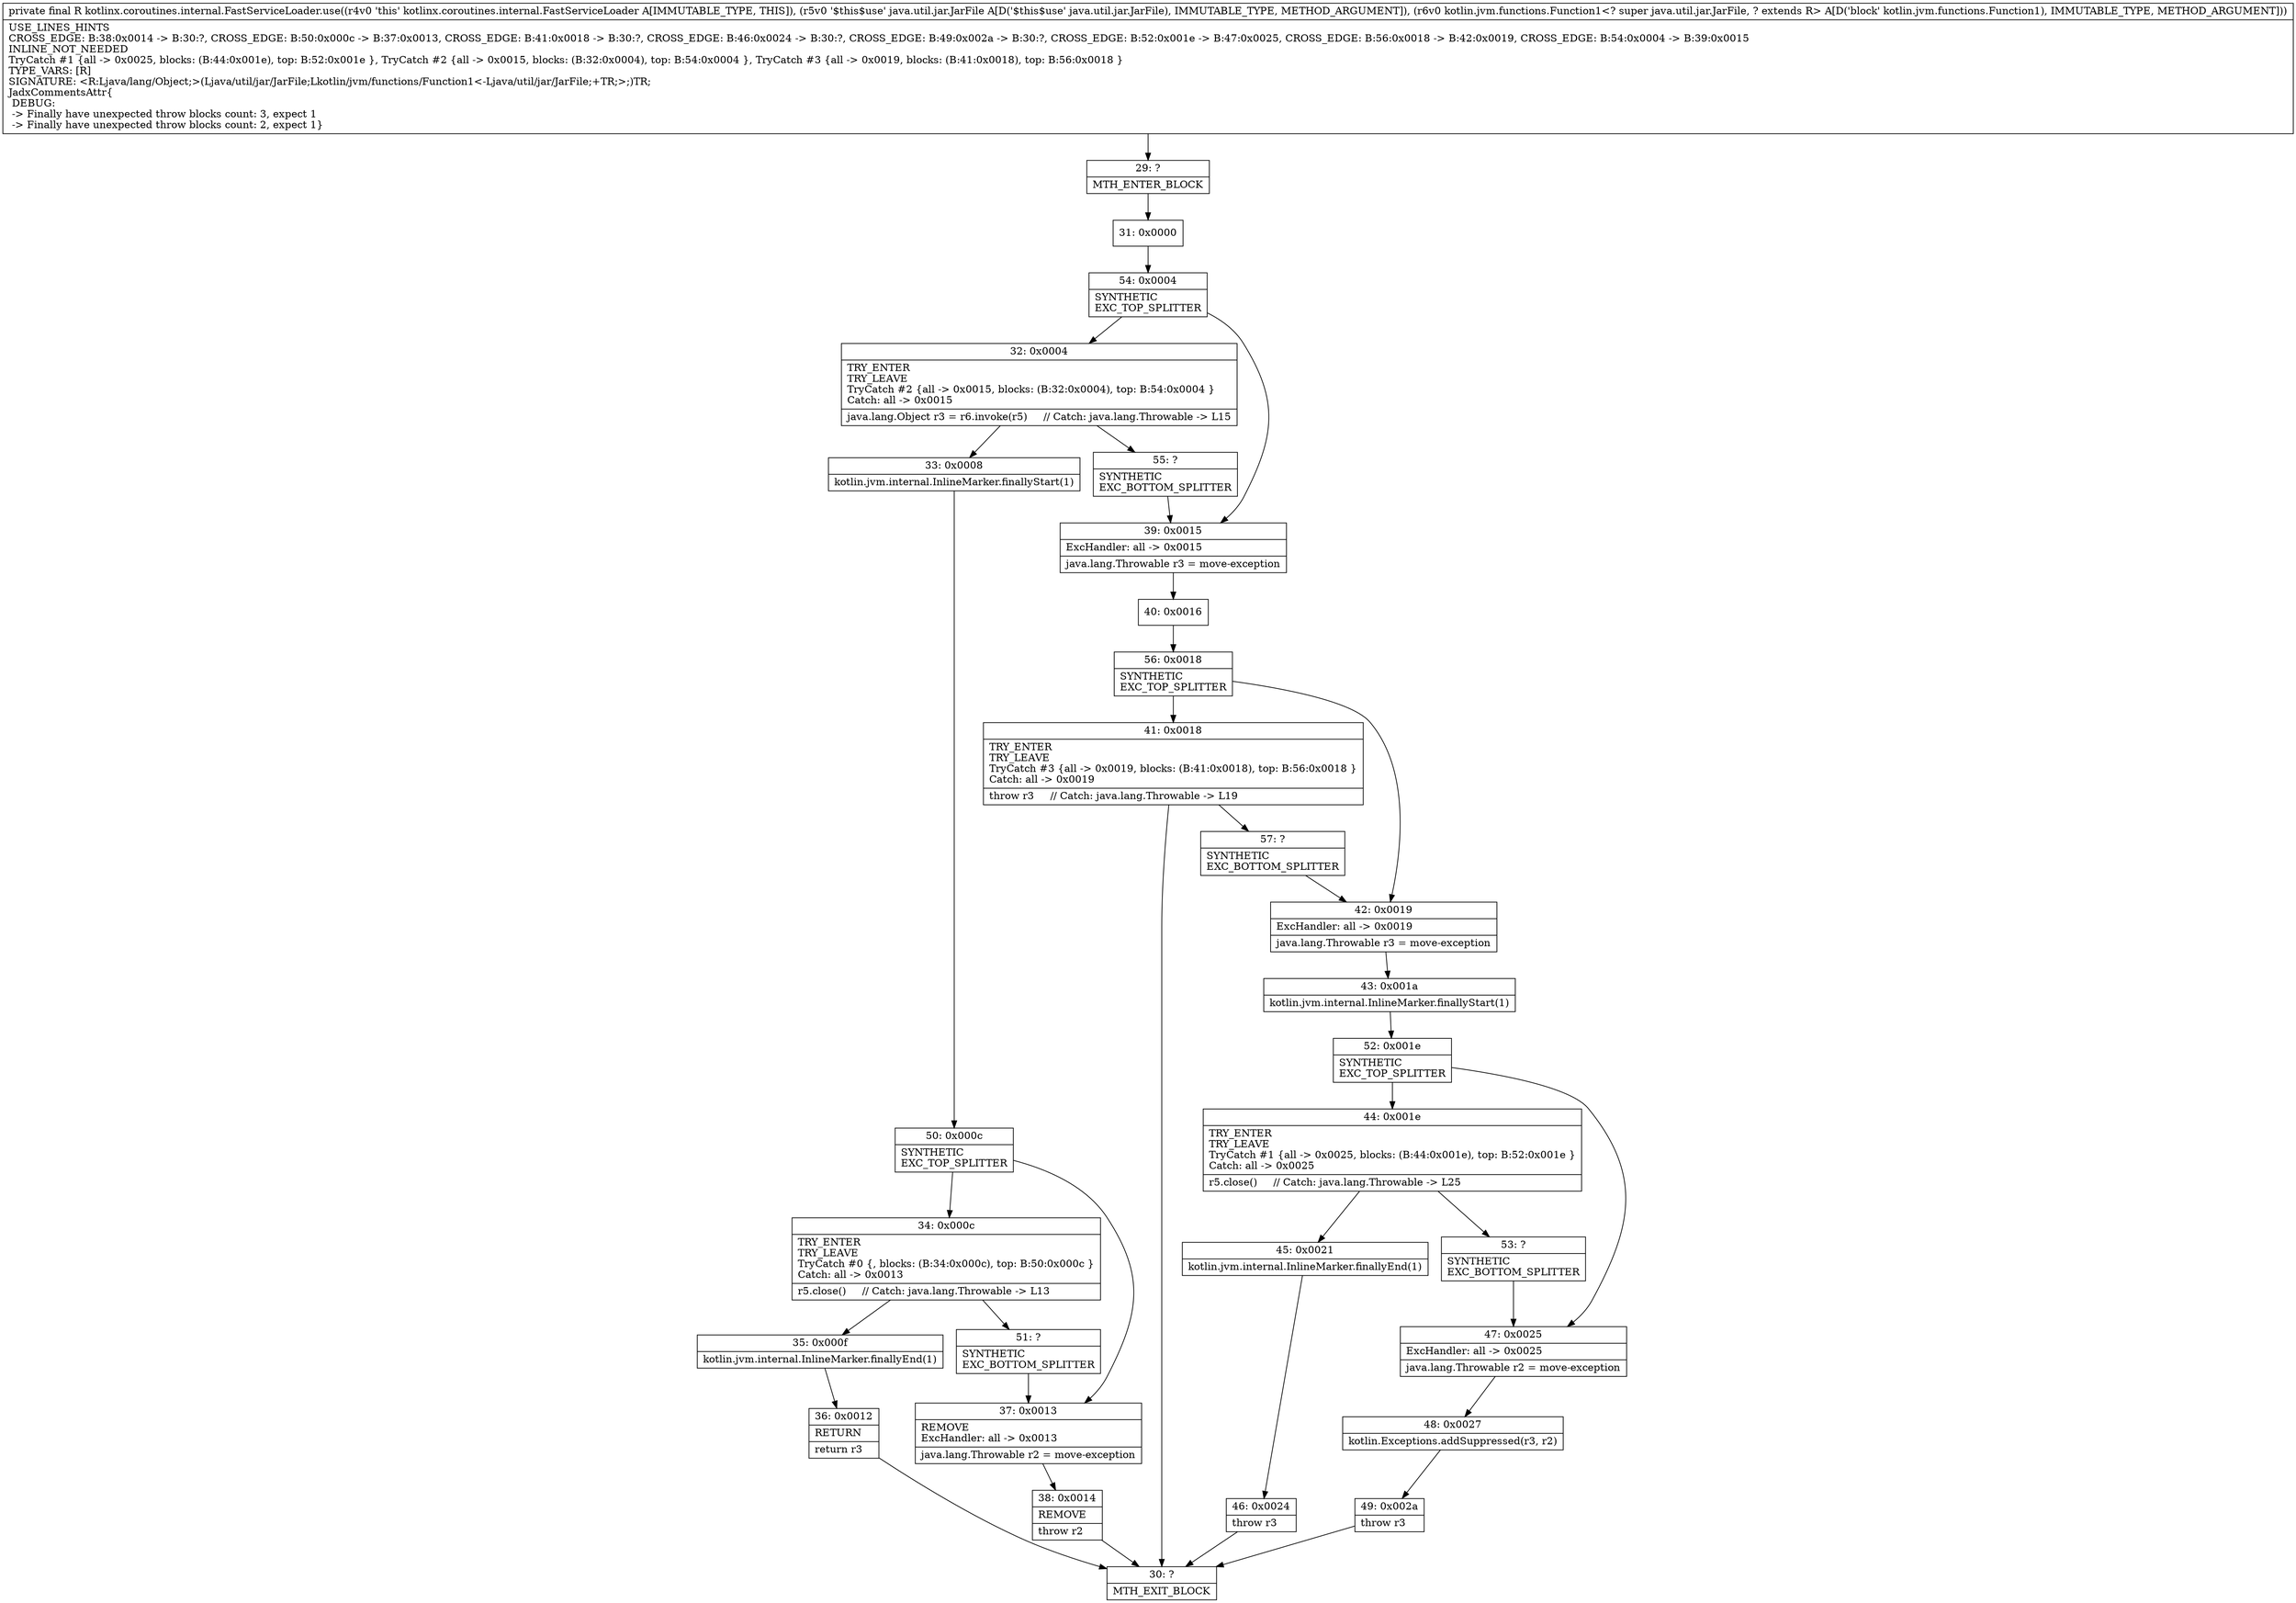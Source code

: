 digraph "CFG forkotlinx.coroutines.internal.FastServiceLoader.use(Ljava\/util\/jar\/JarFile;Lkotlin\/jvm\/functions\/Function1;)Ljava\/lang\/Object;" {
Node_29 [shape=record,label="{29\:\ ?|MTH_ENTER_BLOCK\l}"];
Node_31 [shape=record,label="{31\:\ 0x0000}"];
Node_54 [shape=record,label="{54\:\ 0x0004|SYNTHETIC\lEXC_TOP_SPLITTER\l}"];
Node_32 [shape=record,label="{32\:\ 0x0004|TRY_ENTER\lTRY_LEAVE\lTryCatch #2 \{all \-\> 0x0015, blocks: (B:32:0x0004), top: B:54:0x0004 \}\lCatch: all \-\> 0x0015\l|java.lang.Object r3 = r6.invoke(r5)     \/\/ Catch: java.lang.Throwable \-\> L15\l}"];
Node_33 [shape=record,label="{33\:\ 0x0008|kotlin.jvm.internal.InlineMarker.finallyStart(1)\l}"];
Node_50 [shape=record,label="{50\:\ 0x000c|SYNTHETIC\lEXC_TOP_SPLITTER\l}"];
Node_34 [shape=record,label="{34\:\ 0x000c|TRY_ENTER\lTRY_LEAVE\lTryCatch #0 \{, blocks: (B:34:0x000c), top: B:50:0x000c \}\lCatch: all \-\> 0x0013\l|r5.close()     \/\/ Catch: java.lang.Throwable \-\> L13\l}"];
Node_35 [shape=record,label="{35\:\ 0x000f|kotlin.jvm.internal.InlineMarker.finallyEnd(1)\l}"];
Node_36 [shape=record,label="{36\:\ 0x0012|RETURN\l|return r3\l}"];
Node_30 [shape=record,label="{30\:\ ?|MTH_EXIT_BLOCK\l}"];
Node_51 [shape=record,label="{51\:\ ?|SYNTHETIC\lEXC_BOTTOM_SPLITTER\l}"];
Node_37 [shape=record,label="{37\:\ 0x0013|REMOVE\lExcHandler: all \-\> 0x0013\l|java.lang.Throwable r2 = move\-exception\l}"];
Node_38 [shape=record,label="{38\:\ 0x0014|REMOVE\l|throw r2\l}"];
Node_55 [shape=record,label="{55\:\ ?|SYNTHETIC\lEXC_BOTTOM_SPLITTER\l}"];
Node_39 [shape=record,label="{39\:\ 0x0015|ExcHandler: all \-\> 0x0015\l|java.lang.Throwable r3 = move\-exception\l}"];
Node_40 [shape=record,label="{40\:\ 0x0016}"];
Node_56 [shape=record,label="{56\:\ 0x0018|SYNTHETIC\lEXC_TOP_SPLITTER\l}"];
Node_41 [shape=record,label="{41\:\ 0x0018|TRY_ENTER\lTRY_LEAVE\lTryCatch #3 \{all \-\> 0x0019, blocks: (B:41:0x0018), top: B:56:0x0018 \}\lCatch: all \-\> 0x0019\l|throw r3     \/\/ Catch: java.lang.Throwable \-\> L19\l}"];
Node_57 [shape=record,label="{57\:\ ?|SYNTHETIC\lEXC_BOTTOM_SPLITTER\l}"];
Node_42 [shape=record,label="{42\:\ 0x0019|ExcHandler: all \-\> 0x0019\l|java.lang.Throwable r3 = move\-exception\l}"];
Node_43 [shape=record,label="{43\:\ 0x001a|kotlin.jvm.internal.InlineMarker.finallyStart(1)\l}"];
Node_52 [shape=record,label="{52\:\ 0x001e|SYNTHETIC\lEXC_TOP_SPLITTER\l}"];
Node_44 [shape=record,label="{44\:\ 0x001e|TRY_ENTER\lTRY_LEAVE\lTryCatch #1 \{all \-\> 0x0025, blocks: (B:44:0x001e), top: B:52:0x001e \}\lCatch: all \-\> 0x0025\l|r5.close()     \/\/ Catch: java.lang.Throwable \-\> L25\l}"];
Node_45 [shape=record,label="{45\:\ 0x0021|kotlin.jvm.internal.InlineMarker.finallyEnd(1)\l}"];
Node_46 [shape=record,label="{46\:\ 0x0024|throw r3\l}"];
Node_53 [shape=record,label="{53\:\ ?|SYNTHETIC\lEXC_BOTTOM_SPLITTER\l}"];
Node_47 [shape=record,label="{47\:\ 0x0025|ExcHandler: all \-\> 0x0025\l|java.lang.Throwable r2 = move\-exception\l}"];
Node_48 [shape=record,label="{48\:\ 0x0027|kotlin.Exceptions.addSuppressed(r3, r2)\l}"];
Node_49 [shape=record,label="{49\:\ 0x002a|throw r3\l}"];
MethodNode[shape=record,label="{private final R kotlinx.coroutines.internal.FastServiceLoader.use((r4v0 'this' kotlinx.coroutines.internal.FastServiceLoader A[IMMUTABLE_TYPE, THIS]), (r5v0 '$this$use' java.util.jar.JarFile A[D('$this$use' java.util.jar.JarFile), IMMUTABLE_TYPE, METHOD_ARGUMENT]), (r6v0 kotlin.jvm.functions.Function1\<? super java.util.jar.JarFile, ? extends R\> A[D('block' kotlin.jvm.functions.Function1), IMMUTABLE_TYPE, METHOD_ARGUMENT]))  | USE_LINES_HINTS\lCROSS_EDGE: B:38:0x0014 \-\> B:30:?, CROSS_EDGE: B:50:0x000c \-\> B:37:0x0013, CROSS_EDGE: B:41:0x0018 \-\> B:30:?, CROSS_EDGE: B:46:0x0024 \-\> B:30:?, CROSS_EDGE: B:49:0x002a \-\> B:30:?, CROSS_EDGE: B:52:0x001e \-\> B:47:0x0025, CROSS_EDGE: B:56:0x0018 \-\> B:42:0x0019, CROSS_EDGE: B:54:0x0004 \-\> B:39:0x0015\lINLINE_NOT_NEEDED\lTryCatch #1 \{all \-\> 0x0025, blocks: (B:44:0x001e), top: B:52:0x001e \}, TryCatch #2 \{all \-\> 0x0015, blocks: (B:32:0x0004), top: B:54:0x0004 \}, TryCatch #3 \{all \-\> 0x0019, blocks: (B:41:0x0018), top: B:56:0x0018 \}\lTYPE_VARS: [R]\lSIGNATURE: \<R:Ljava\/lang\/Object;\>(Ljava\/util\/jar\/JarFile;Lkotlin\/jvm\/functions\/Function1\<\-Ljava\/util\/jar\/JarFile;+TR;\>;)TR;\lJadxCommentsAttr\{\l DEBUG: \l \-\> Finally have unexpected throw blocks count: 3, expect 1\l \-\> Finally have unexpected throw blocks count: 2, expect 1\}\l}"];
MethodNode -> Node_29;Node_29 -> Node_31;
Node_31 -> Node_54;
Node_54 -> Node_32;
Node_54 -> Node_39;
Node_32 -> Node_33;
Node_32 -> Node_55;
Node_33 -> Node_50;
Node_50 -> Node_34;
Node_50 -> Node_37;
Node_34 -> Node_35;
Node_34 -> Node_51;
Node_35 -> Node_36;
Node_36 -> Node_30;
Node_51 -> Node_37;
Node_37 -> Node_38;
Node_38 -> Node_30;
Node_55 -> Node_39;
Node_39 -> Node_40;
Node_40 -> Node_56;
Node_56 -> Node_41;
Node_56 -> Node_42;
Node_41 -> Node_30;
Node_41 -> Node_57;
Node_57 -> Node_42;
Node_42 -> Node_43;
Node_43 -> Node_52;
Node_52 -> Node_44;
Node_52 -> Node_47;
Node_44 -> Node_45;
Node_44 -> Node_53;
Node_45 -> Node_46;
Node_46 -> Node_30;
Node_53 -> Node_47;
Node_47 -> Node_48;
Node_48 -> Node_49;
Node_49 -> Node_30;
}

